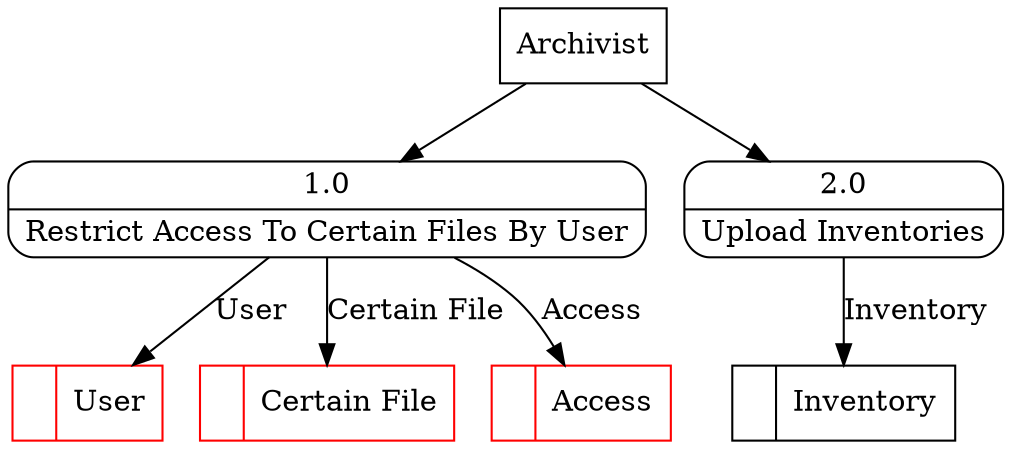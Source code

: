 digraph dfd2{ 
node[shape=record]
200 [label="<f0>  |<f1> User " color=red];
201 [label="<f0>  |<f1> Certain File " color=red];
202 [label="<f0>  |<f1> Access " color=red];
203 [label="<f0>  |<f1> Inventory " ];
204 [label="Archivist" shape=box];
205 [label="{<f0> 1.0|<f1> Restrict Access To Certain Files By User }" shape=Mrecord];
206 [label="{<f0> 2.0|<f1> Upload Inventories }" shape=Mrecord];
204 -> 205
204 -> 206
205 -> 202 [label="Access"]
205 -> 201 [label="Certain File"]
205 -> 200 [label="User"]
206 -> 203 [label="Inventory"]
}